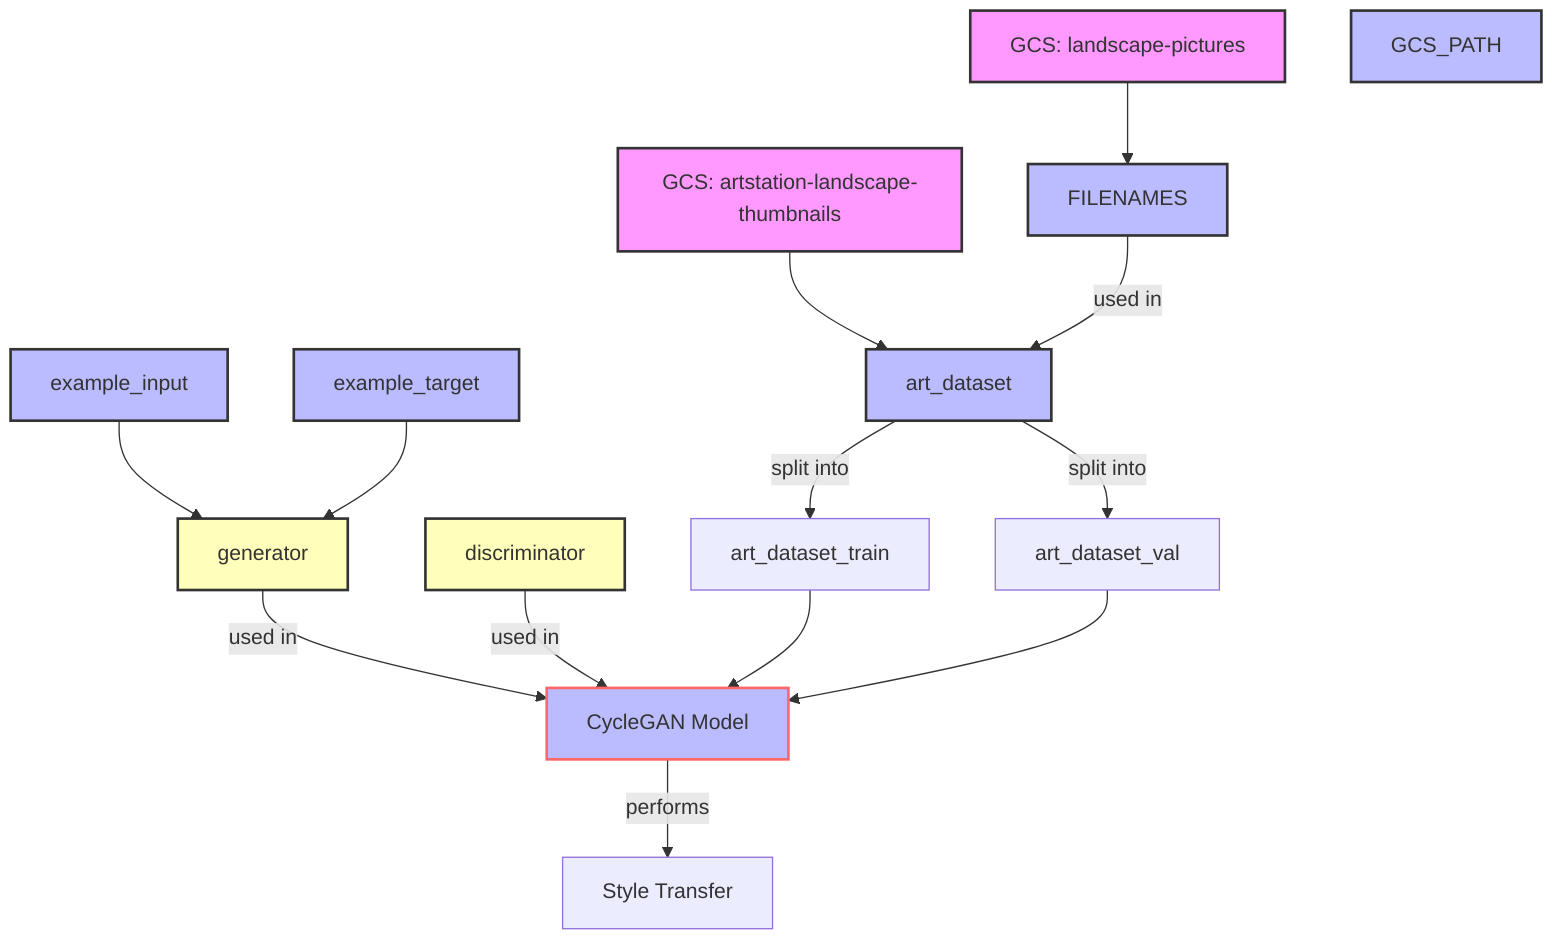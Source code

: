 flowchart TD
    %% Data Sources
    A1["GCS: landscape-pictures"]:::file --> B1["FILENAMES"]
    A2["GCS: artstation-landscape-thumbnails"]:::file --> B3["art_dataset"]

    %% Data Variables
    B1["FILENAMES"]:::variable -- "used in" --> B3["art_dataset"]
    B3["art_dataset"]:::variable -- "split into" --> B4["art_dataset_train"]
    B3 -- "split into" --> B5["art_dataset_val"]
    C0["GCS_PATH"]:::variable
    C1["example_input"]:::variable
    C2["example_target"]:::variable

    %% Model Components
    C3["generator"]:::model_component -- "used in" --> D1["CycleGAN Model"]
    C4["discriminator"]:::model_component -- "used in" --> D1

    %% Model
    D1["CycleGAN Model"]:::model -- "performs" --> D2["Style Transfer"]
    
    %% Data Flow
    B4 & B5 --> D1
    C1 & C2 --> C3
    
    %% Style Definitions
    classDef file fill:#f9f,stroke:#333,stroke-width:2px;
    classDef variable fill:#bbf,stroke:#333,stroke-width:2px;
    classDef model fill:#bbf,stroke:#f66,stroke-width:2px;
    classDef model_component fill:#ffb,stroke:#333,stroke-width:2px;